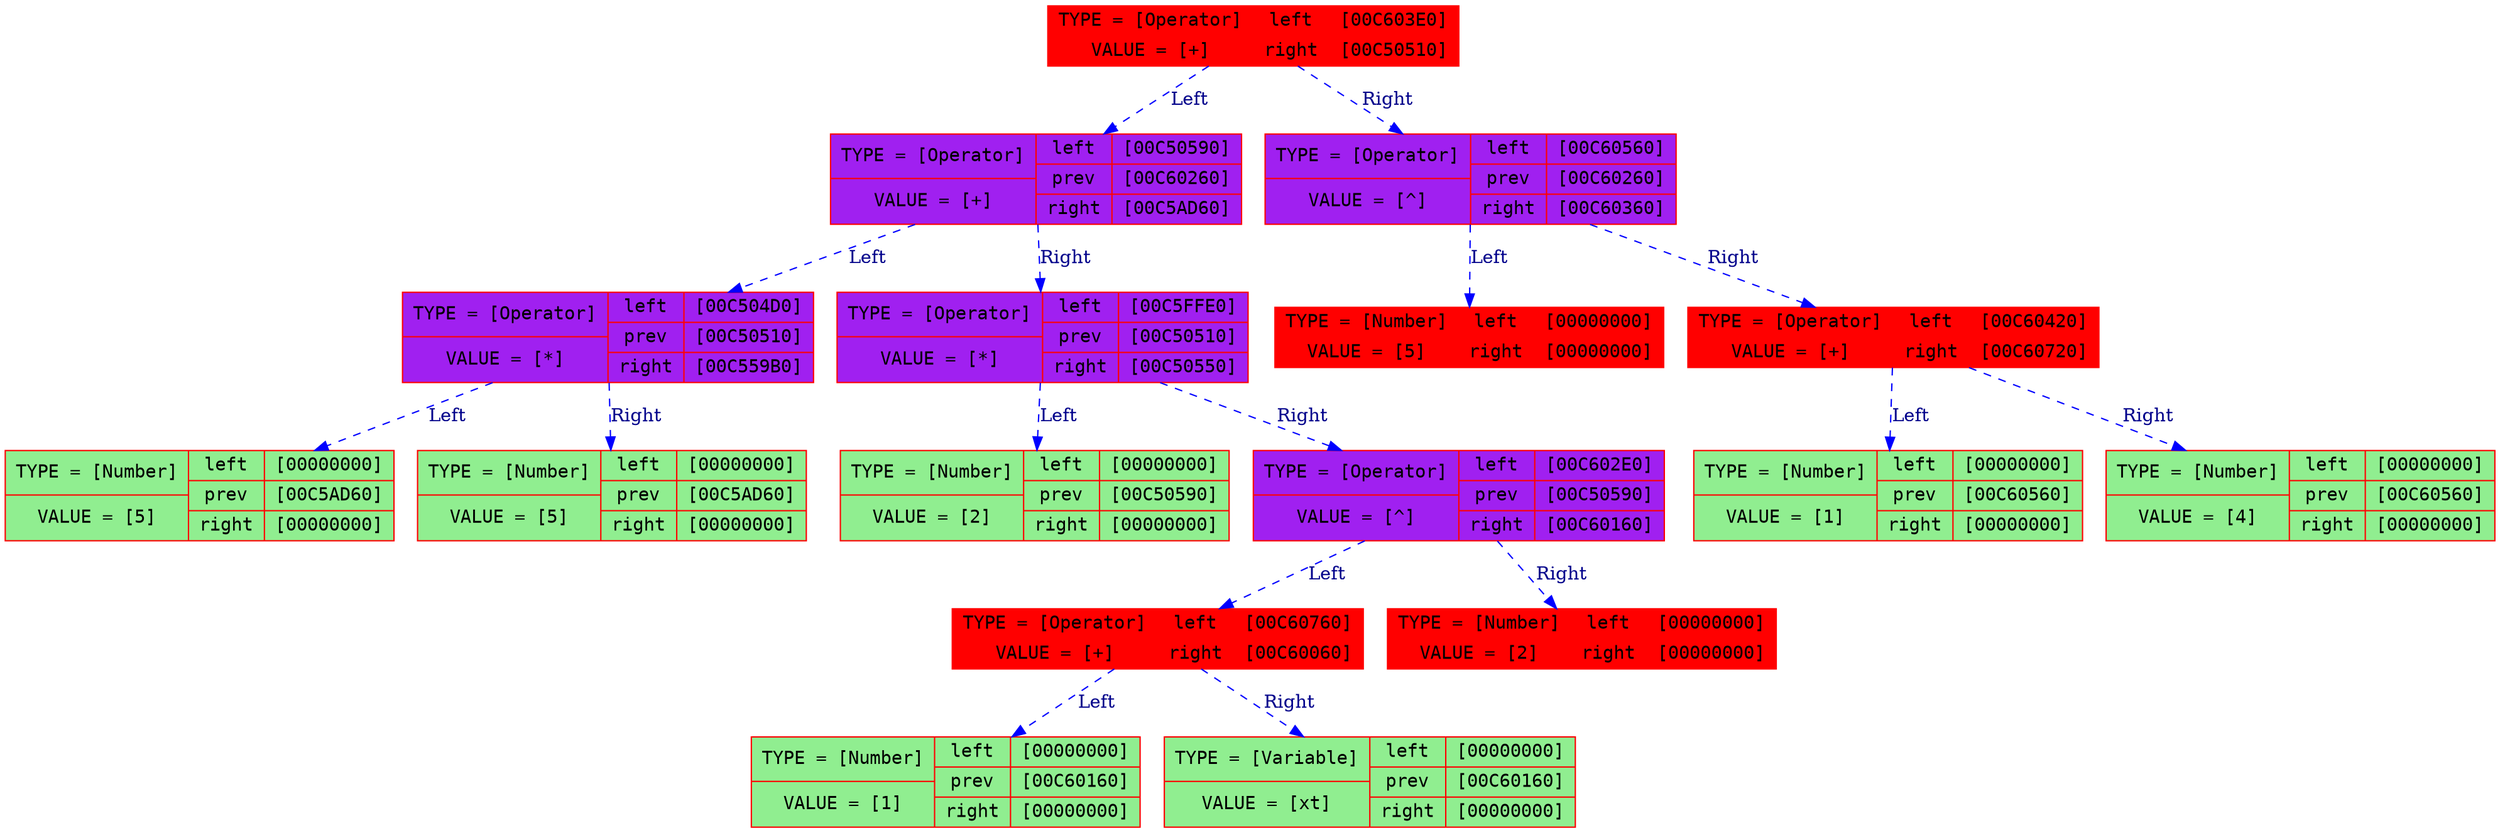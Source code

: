 digraph differenciator {
node [color = Red, fontname = Courier, style = filled, shape=record, fillcolor = purple]
edge [color = Blue, style=dashed]
"00C559B0" [label = "{<f0> TYPE = [Number] | VALUE = [5]}| {<f1> left| <here> prev| right}| {<f2> [00000000]| [00C5AD60]| [00000000]}",style = filled, fillcolor = lightgreen] 
"00C5AD60" -> "00C559B0" [label="Left", fontcolor=darkblue]
"00C504D0" [label = "{<f0> TYPE = [Number] | VALUE = [5]}| {<f1> left| <here> prev| right}| {<f2> [00000000]| [00C5AD60]| [00000000]}",style = filled, fillcolor = lightgreen] 
"00C5AD60" -> "00C504D0" [label="Right", fontcolor=darkblue]
"00C5AD60" [label = "{<f0> TYPE = [Operator] | VALUE = [*]}| {<f1> left| <here> prev| right}| {<f2> [00C504D0]| [00C50510]| [00C559B0]}",style = filled, fillcolor = purple] 
"00C50510" -> "00C5AD60" [label="Left", fontcolor=darkblue]
"00C50550" [label = "{<f0> TYPE = [Number] | VALUE = [2]}| {<f1> left| <here> prev| right}| {<f2> [00000000]| [00C50590]| [00000000]}",style = filled, fillcolor = lightgreen] 
"00C50590" -> "00C50550" [label="Left", fontcolor=darkblue]
"00C60060" [label = "{<f0> TYPE = [Number] | VALUE = [1]}| {<f1> left| <here> prev| right}| {<f2> [00000000]| [00C60160]| [00000000]}",style = filled, fillcolor = lightgreen] 
"00C60160" -> "00C60060" [label="Left", fontcolor=darkblue]
"00C60760" [label = "{<f0> TYPE = [Variable] | VALUE = [xt]}| {<f1> left| <here> prev| right}| {<f2> [00000000]| [00C60160]| [00000000]}",style = filled, fillcolor = lightgreen] 
"00C60160" -> "00C60760" [label="Right", fontcolor=darkblue]
"00C60160" [label = "{<f0> TYPE = [Operator] | VALUE = [+]}| {<f1> left| right}| {<f2> [00C60760]| [00C60060]}",style = filled, fillcolor = red] 
"00C5FFE0" -> "00C60160" [label="Left", fontcolor=darkblue]
"00C602E0" [label = "{<f0> TYPE = [Number] | VALUE = [2]}| {<f1> left| right}| {<f2> [00000000]| [00000000]}",style = filled, fillcolor = red] 
"00C5FFE0" -> "00C602E0" [label="Right", fontcolor=darkblue]
"00C5FFE0" [label = "{<f0> TYPE = [Operator] | VALUE = [^]}| {<f1> left| <here> prev| right}| {<f2> [00C602E0]| [00C50590]| [00C60160]}",style = filled, fillcolor = purple] 
"00C50590" -> "00C5FFE0" [label="Right", fontcolor=darkblue]
"00C50590" [label = "{<f0> TYPE = [Operator] | VALUE = [*]}| {<f1> left| <here> prev| right}| {<f2> [00C5FFE0]| [00C50510]| [00C50550]}",style = filled, fillcolor = purple] 
"00C50510" -> "00C50590" [label="Right", fontcolor=darkblue]
"00C50510" [label = "{<f0> TYPE = [Operator] | VALUE = [+]}| {<f1> left| <here> prev| right}| {<f2> [00C50590]| [00C60260]| [00C5AD60]}",style = filled, fillcolor = purple] 
"00C60260" -> "00C50510" [label="Left", fontcolor=darkblue]
"00C60360" [label = "{<f0> TYPE = [Number] | VALUE = [5]}| {<f1> left| right}| {<f2> [00000000]| [00000000]}",style = filled, fillcolor = red] 
"00C603E0" -> "00C60360" [label="Left", fontcolor=darkblue]
"00C60720" [label = "{<f0> TYPE = [Number] | VALUE = [1]}| {<f1> left| <here> prev| right}| {<f2> [00000000]| [00C60560]| [00000000]}",style = filled, fillcolor = lightgreen] 
"00C60560" -> "00C60720" [label="Left", fontcolor=darkblue]
"00C60420" [label = "{<f0> TYPE = [Number] | VALUE = [4]}| {<f1> left| <here> prev| right}| {<f2> [00000000]| [00C60560]| [00000000]}",style = filled, fillcolor = lightgreen] 
"00C60560" -> "00C60420" [label="Right", fontcolor=darkblue]
"00C60560" [label = "{<f0> TYPE = [Operator] | VALUE = [+]}| {<f1> left| right}| {<f2> [00C60420]| [00C60720]}",style = filled, fillcolor = red] 
"00C603E0" -> "00C60560" [label="Right", fontcolor=darkblue]
"00C603E0" [label = "{<f0> TYPE = [Operator] | VALUE = [^]}| {<f1> left| <here> prev| right}| {<f2> [00C60560]| [00C60260]| [00C60360]}",style = filled, fillcolor = purple] 
"00C60260" -> "00C603E0" [label="Right", fontcolor=darkblue]
"00C60260" [label = "{<f0> TYPE = [Operator] | VALUE = [+]}| {<f1> left| right}| {<f2> [00C603E0]| [00C50510]}",style = filled, fillcolor = red] 
}

